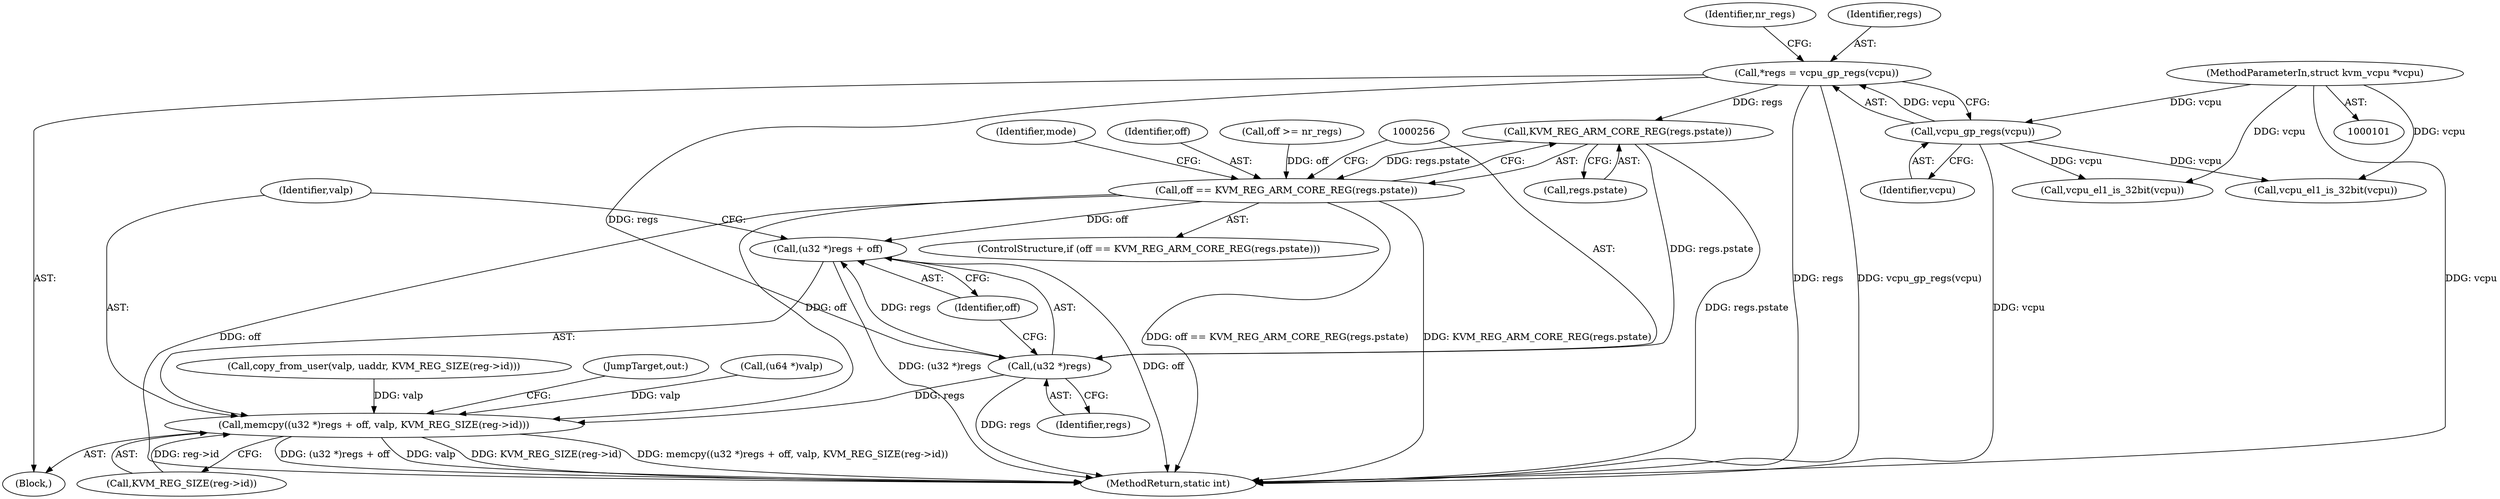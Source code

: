 digraph "0_linux_2a3f93459d689d990b3ecfbe782fec89b97d3279@pointer" {
"1000199" [label="(Call,KVM_REG_ARM_CORE_REG(regs.pstate))"];
"1000116" [label="(Call,*regs = vcpu_gp_regs(vcpu))"];
"1000118" [label="(Call,vcpu_gp_regs(vcpu))"];
"1000102" [label="(MethodParameterIn,struct kvm_vcpu *vcpu)"];
"1000197" [label="(Call,off == KVM_REG_ARM_CORE_REG(regs.pstate))"];
"1000253" [label="(Call,memcpy((u32 *)regs + off, valp, KVM_REG_SIZE(reg->id)))"];
"1000254" [label="(Call,(u32 *)regs + off)"];
"1000255" [label="(Call,(u32 *)regs)"];
"1000199" [label="(Call,KVM_REG_ARM_CORE_REG(regs.pstate))"];
"1000253" [label="(Call,memcpy((u32 *)regs + off, valp, KVM_REG_SIZE(reg->id)))"];
"1000255" [label="(Call,(u32 *)regs)"];
"1000118" [label="(Call,vcpu_gp_regs(vcpu))"];
"1000267" [label="(MethodReturn,static int)"];
"1000183" [label="(Call,copy_from_user(valp, uaddr, KVM_REG_SIZE(reg->id)))"];
"1000264" [label="(JumpTarget,out:)"];
"1000200" [label="(Call,regs.pstate)"];
"1000119" [label="(Identifier,vcpu)"];
"1000254" [label="(Call,(u32 *)regs + off)"];
"1000258" [label="(Identifier,off)"];
"1000122" [label="(Identifier,nr_regs)"];
"1000104" [label="(Block,)"];
"1000102" [label="(MethodParameterIn,struct kvm_vcpu *vcpu)"];
"1000206" [label="(Identifier,mode)"];
"1000241" [label="(Call,vcpu_el1_is_32bit(vcpu))"];
"1000260" [label="(Call,KVM_REG_SIZE(reg->id))"];
"1000117" [label="(Identifier,regs)"];
"1000198" [label="(Identifier,off)"];
"1000209" [label="(Call,(u64 *)valp)"];
"1000116" [label="(Call,*regs = vcpu_gp_regs(vcpu))"];
"1000196" [label="(ControlStructure,if (off == KVM_REG_ARM_CORE_REG(regs.pstate)))"];
"1000259" [label="(Identifier,valp)"];
"1000231" [label="(Call,vcpu_el1_is_32bit(vcpu))"];
"1000257" [label="(Identifier,regs)"];
"1000197" [label="(Call,off == KVM_REG_ARM_CORE_REG(regs.pstate))"];
"1000148" [label="(Call,off >= nr_regs)"];
"1000199" -> "1000197"  [label="AST: "];
"1000199" -> "1000200"  [label="CFG: "];
"1000200" -> "1000199"  [label="AST: "];
"1000197" -> "1000199"  [label="CFG: "];
"1000199" -> "1000267"  [label="DDG: regs.pstate"];
"1000199" -> "1000197"  [label="DDG: regs.pstate"];
"1000116" -> "1000199"  [label="DDG: regs"];
"1000199" -> "1000255"  [label="DDG: regs.pstate"];
"1000116" -> "1000104"  [label="AST: "];
"1000116" -> "1000118"  [label="CFG: "];
"1000117" -> "1000116"  [label="AST: "];
"1000118" -> "1000116"  [label="AST: "];
"1000122" -> "1000116"  [label="CFG: "];
"1000116" -> "1000267"  [label="DDG: regs"];
"1000116" -> "1000267"  [label="DDG: vcpu_gp_regs(vcpu)"];
"1000118" -> "1000116"  [label="DDG: vcpu"];
"1000116" -> "1000255"  [label="DDG: regs"];
"1000118" -> "1000119"  [label="CFG: "];
"1000119" -> "1000118"  [label="AST: "];
"1000118" -> "1000267"  [label="DDG: vcpu"];
"1000102" -> "1000118"  [label="DDG: vcpu"];
"1000118" -> "1000231"  [label="DDG: vcpu"];
"1000118" -> "1000241"  [label="DDG: vcpu"];
"1000102" -> "1000101"  [label="AST: "];
"1000102" -> "1000267"  [label="DDG: vcpu"];
"1000102" -> "1000231"  [label="DDG: vcpu"];
"1000102" -> "1000241"  [label="DDG: vcpu"];
"1000197" -> "1000196"  [label="AST: "];
"1000198" -> "1000197"  [label="AST: "];
"1000206" -> "1000197"  [label="CFG: "];
"1000256" -> "1000197"  [label="CFG: "];
"1000197" -> "1000267"  [label="DDG: off == KVM_REG_ARM_CORE_REG(regs.pstate)"];
"1000197" -> "1000267"  [label="DDG: KVM_REG_ARM_CORE_REG(regs.pstate)"];
"1000197" -> "1000267"  [label="DDG: off"];
"1000148" -> "1000197"  [label="DDG: off"];
"1000197" -> "1000253"  [label="DDG: off"];
"1000197" -> "1000254"  [label="DDG: off"];
"1000253" -> "1000104"  [label="AST: "];
"1000253" -> "1000260"  [label="CFG: "];
"1000254" -> "1000253"  [label="AST: "];
"1000259" -> "1000253"  [label="AST: "];
"1000260" -> "1000253"  [label="AST: "];
"1000264" -> "1000253"  [label="CFG: "];
"1000253" -> "1000267"  [label="DDG: valp"];
"1000253" -> "1000267"  [label="DDG: KVM_REG_SIZE(reg->id)"];
"1000253" -> "1000267"  [label="DDG: memcpy((u32 *)regs + off, valp, KVM_REG_SIZE(reg->id))"];
"1000253" -> "1000267"  [label="DDG: (u32 *)regs + off"];
"1000255" -> "1000253"  [label="DDG: regs"];
"1000183" -> "1000253"  [label="DDG: valp"];
"1000209" -> "1000253"  [label="DDG: valp"];
"1000260" -> "1000253"  [label="DDG: reg->id"];
"1000254" -> "1000258"  [label="CFG: "];
"1000255" -> "1000254"  [label="AST: "];
"1000258" -> "1000254"  [label="AST: "];
"1000259" -> "1000254"  [label="CFG: "];
"1000254" -> "1000267"  [label="DDG: (u32 *)regs"];
"1000254" -> "1000267"  [label="DDG: off"];
"1000255" -> "1000254"  [label="DDG: regs"];
"1000255" -> "1000257"  [label="CFG: "];
"1000256" -> "1000255"  [label="AST: "];
"1000257" -> "1000255"  [label="AST: "];
"1000258" -> "1000255"  [label="CFG: "];
"1000255" -> "1000267"  [label="DDG: regs"];
}
